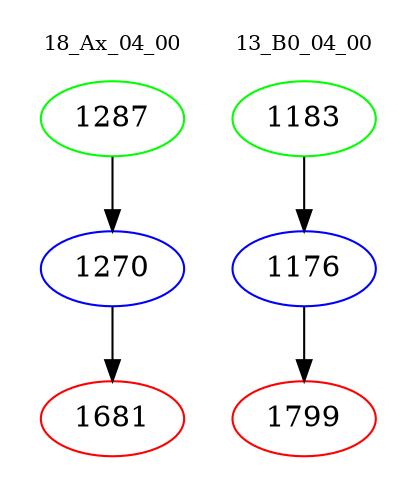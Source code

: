 digraph{
subgraph cluster_0 {
color = white
label = "18_Ax_04_00";
fontsize=10;
T0_1287 [label="1287", color="green"]
T0_1287 -> T0_1270 [color="black"]
T0_1270 [label="1270", color="blue"]
T0_1270 -> T0_1681 [color="black"]
T0_1681 [label="1681", color="red"]
}
subgraph cluster_1 {
color = white
label = "13_B0_04_00";
fontsize=10;
T1_1183 [label="1183", color="green"]
T1_1183 -> T1_1176 [color="black"]
T1_1176 [label="1176", color="blue"]
T1_1176 -> T1_1799 [color="black"]
T1_1799 [label="1799", color="red"]
}
}
